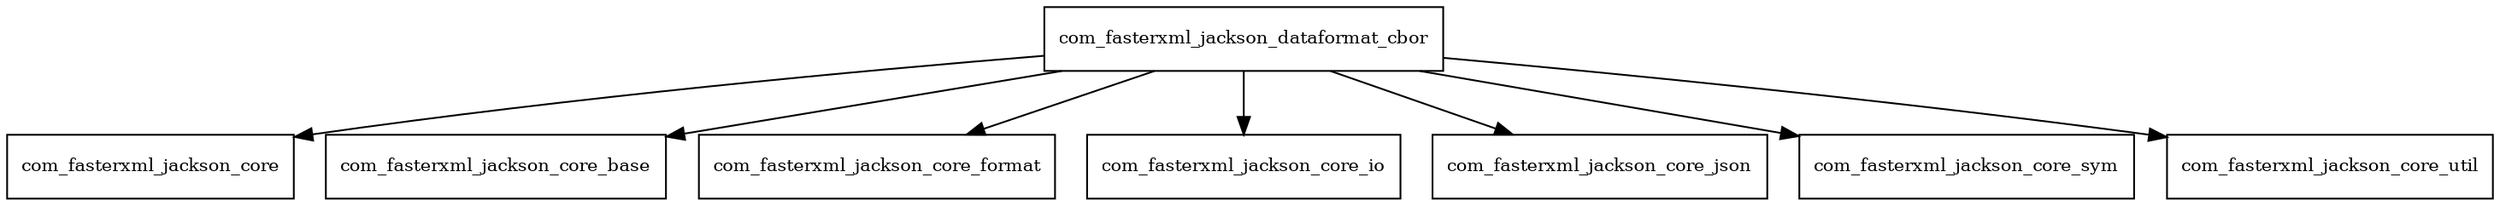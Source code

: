digraph jackson_dataformat_cbor_2_9_4_package_dependencies {
  node [shape = box, fontsize=10.0];
  com_fasterxml_jackson_dataformat_cbor -> com_fasterxml_jackson_core;
  com_fasterxml_jackson_dataformat_cbor -> com_fasterxml_jackson_core_base;
  com_fasterxml_jackson_dataformat_cbor -> com_fasterxml_jackson_core_format;
  com_fasterxml_jackson_dataformat_cbor -> com_fasterxml_jackson_core_io;
  com_fasterxml_jackson_dataformat_cbor -> com_fasterxml_jackson_core_json;
  com_fasterxml_jackson_dataformat_cbor -> com_fasterxml_jackson_core_sym;
  com_fasterxml_jackson_dataformat_cbor -> com_fasterxml_jackson_core_util;
}
